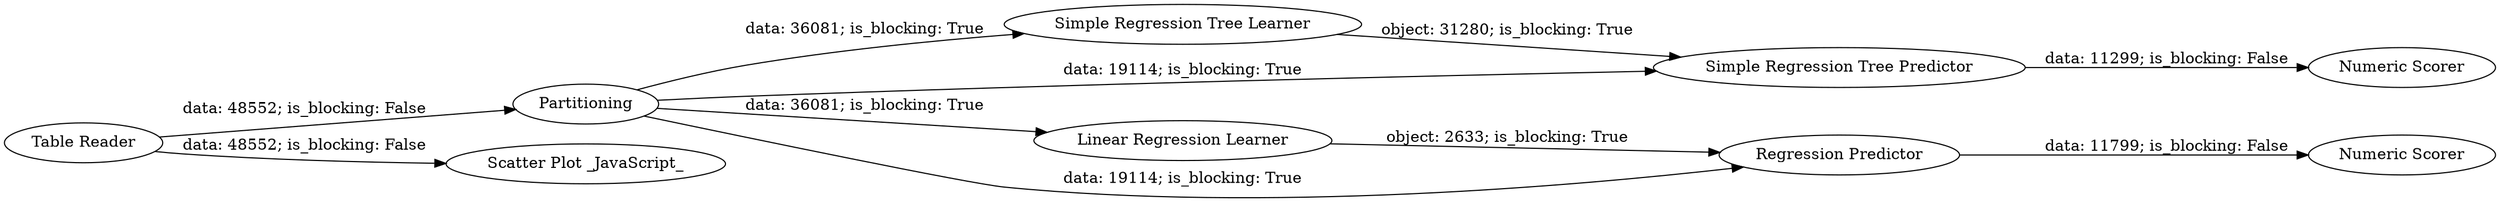 digraph {
	"2566861043243801672_7" [label="Simple Regression Tree Learner"]
	"2566861043243801672_5" [label="Regression Predictor"]
	"2566861043243801672_3" [label=Partitioning]
	"2566861043243801672_2" [label="Scatter Plot _JavaScript_"]
	"2566861043243801672_8" [label="Simple Regression Tree Predictor"]
	"2566861043243801672_1" [label="Table Reader"]
	"2566861043243801672_10" [label="Numeric Scorer"]
	"2566861043243801672_4" [label="Linear Regression Learner"]
	"2566861043243801672_6" [label="Numeric Scorer"]
	"2566861043243801672_3" -> "2566861043243801672_5" [label="data: 19114; is_blocking: True"]
	"2566861043243801672_8" -> "2566861043243801672_10" [label="data: 11299; is_blocking: False"]
	"2566861043243801672_1" -> "2566861043243801672_2" [label="data: 48552; is_blocking: False"]
	"2566861043243801672_3" -> "2566861043243801672_8" [label="data: 19114; is_blocking: True"]
	"2566861043243801672_5" -> "2566861043243801672_6" [label="data: 11799; is_blocking: False"]
	"2566861043243801672_7" -> "2566861043243801672_8" [label="object: 31280; is_blocking: True"]
	"2566861043243801672_4" -> "2566861043243801672_5" [label="object: 2633; is_blocking: True"]
	"2566861043243801672_1" -> "2566861043243801672_3" [label="data: 48552; is_blocking: False"]
	"2566861043243801672_3" -> "2566861043243801672_4" [label="data: 36081; is_blocking: True"]
	"2566861043243801672_3" -> "2566861043243801672_7" [label="data: 36081; is_blocking: True"]
	rankdir=LR
}
